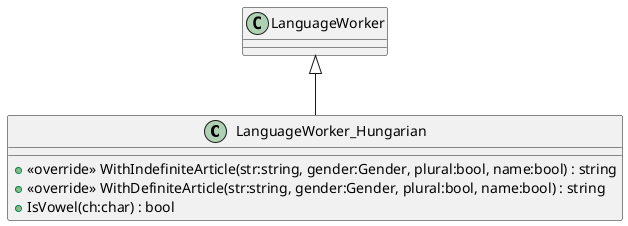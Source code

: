 @startuml
class LanguageWorker_Hungarian {
    + <<override>> WithIndefiniteArticle(str:string, gender:Gender, plural:bool, name:bool) : string
    + <<override>> WithDefiniteArticle(str:string, gender:Gender, plural:bool, name:bool) : string
    + IsVowel(ch:char) : bool
}
LanguageWorker <|-- LanguageWorker_Hungarian
@enduml
